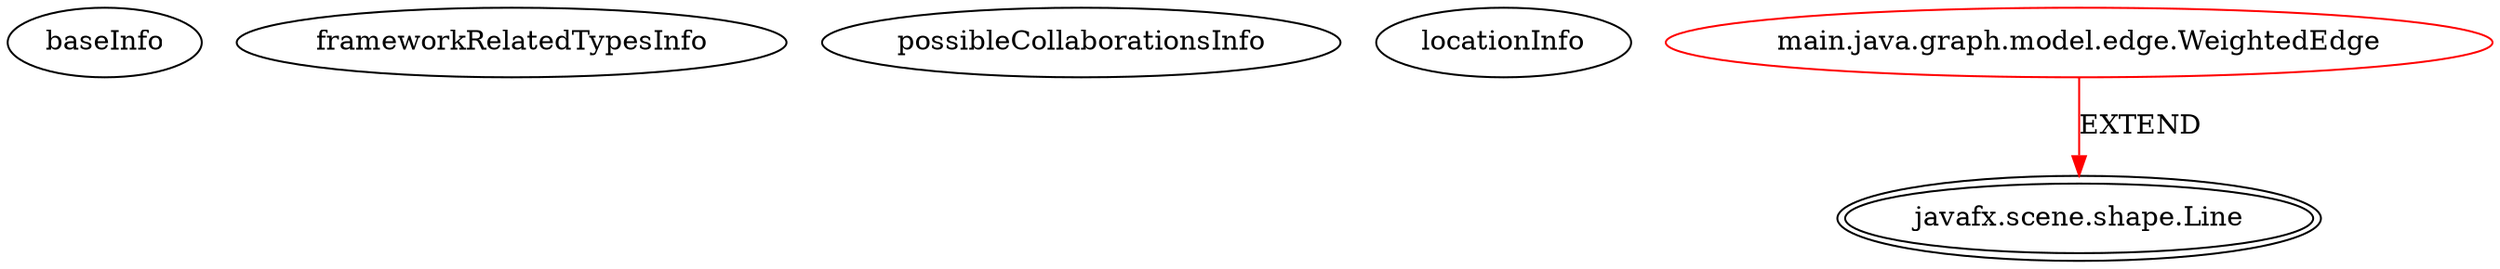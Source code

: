 digraph {
baseInfo[graphId=349,category="extension_graph",isAnonymous=false,possibleRelation=false]
frameworkRelatedTypesInfo[0="javafx.scene.shape.Line"]
possibleCollaborationsInfo[]
locationInfo[projectName="DenisTyschenko-JavaFx-Graph",filePath="/DenisTyschenko-JavaFx-Graph/JavaFx-Graph-master/src/main/java/graph/model/edge/WeightedEdge.java",contextSignature="WeightedEdge",graphId="349"]
0[label="main.java.graph.model.edge.WeightedEdge",vertexType="ROOT_CLIENT_CLASS_DECLARATION",isFrameworkType=false,color=red]
1[label="javafx.scene.shape.Line",vertexType="FRAMEWORK_CLASS_TYPE",isFrameworkType=true,peripheries=2]
0->1[label="EXTEND",color=red]
}
